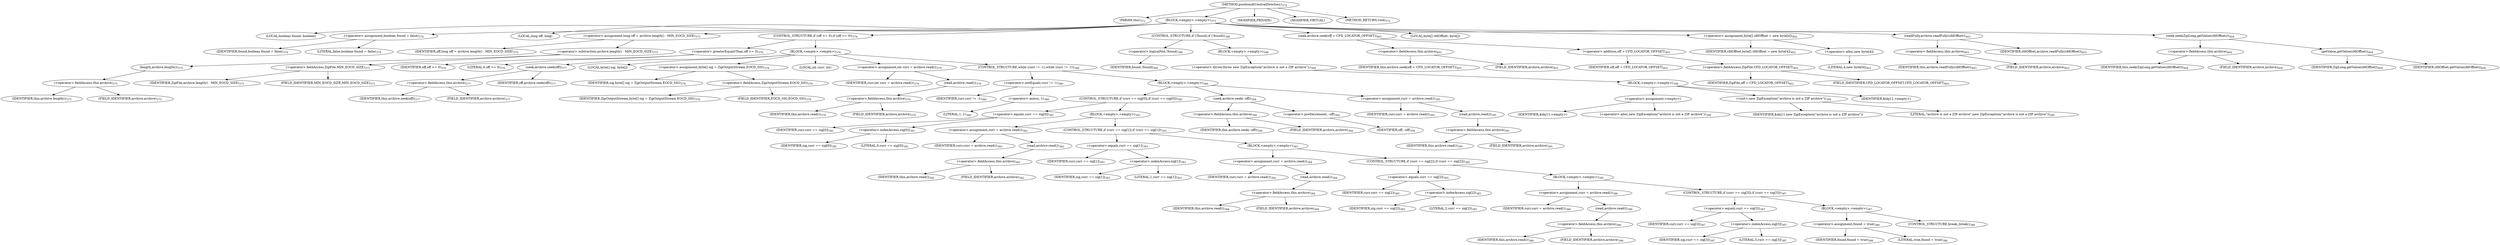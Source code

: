 digraph "positionAtCentralDirectory" {  
"618" [label = <(METHOD,positionAtCentralDirectory)<SUB>372</SUB>> ]
"619" [label = <(PARAM,this)<SUB>372</SUB>> ]
"620" [label = <(BLOCK,&lt;empty&gt;,&lt;empty&gt;)<SUB>373</SUB>> ]
"621" [label = <(LOCAL,boolean found: boolean)> ]
"622" [label = <(&lt;operator&gt;.assignment,boolean found = false)<SUB>374</SUB>> ]
"623" [label = <(IDENTIFIER,found,boolean found = false)<SUB>374</SUB>> ]
"624" [label = <(LITERAL,false,boolean found = false)<SUB>374</SUB>> ]
"625" [label = <(LOCAL,long off: long)> ]
"626" [label = <(&lt;operator&gt;.assignment,long off = archive.length() - MIN_EOCD_SIZE)<SUB>375</SUB>> ]
"627" [label = <(IDENTIFIER,off,long off = archive.length() - MIN_EOCD_SIZE)<SUB>375</SUB>> ]
"628" [label = <(&lt;operator&gt;.subtraction,archive.length() - MIN_EOCD_SIZE)<SUB>375</SUB>> ]
"629" [label = <(length,archive.length())<SUB>375</SUB>> ]
"630" [label = <(&lt;operator&gt;.fieldAccess,this.archive)<SUB>375</SUB>> ]
"631" [label = <(IDENTIFIER,this,archive.length())<SUB>375</SUB>> ]
"632" [label = <(FIELD_IDENTIFIER,archive,archive)<SUB>375</SUB>> ]
"633" [label = <(&lt;operator&gt;.fieldAccess,ZipFile.MIN_EOCD_SIZE)<SUB>375</SUB>> ]
"634" [label = <(IDENTIFIER,ZipFile,archive.length() - MIN_EOCD_SIZE)<SUB>375</SUB>> ]
"635" [label = <(FIELD_IDENTIFIER,MIN_EOCD_SIZE,MIN_EOCD_SIZE)<SUB>375</SUB>> ]
"636" [label = <(CONTROL_STRUCTURE,if (off &gt;= 0),if (off &gt;= 0))<SUB>376</SUB>> ]
"637" [label = <(&lt;operator&gt;.greaterEqualsThan,off &gt;= 0)<SUB>376</SUB>> ]
"638" [label = <(IDENTIFIER,off,off &gt;= 0)<SUB>376</SUB>> ]
"639" [label = <(LITERAL,0,off &gt;= 0)<SUB>376</SUB>> ]
"640" [label = <(BLOCK,&lt;empty&gt;,&lt;empty&gt;)<SUB>376</SUB>> ]
"641" [label = <(seek,archive.seek(off))<SUB>377</SUB>> ]
"642" [label = <(&lt;operator&gt;.fieldAccess,this.archive)<SUB>377</SUB>> ]
"643" [label = <(IDENTIFIER,this,archive.seek(off))<SUB>377</SUB>> ]
"644" [label = <(FIELD_IDENTIFIER,archive,archive)<SUB>377</SUB>> ]
"645" [label = <(IDENTIFIER,off,archive.seek(off))<SUB>377</SUB>> ]
"646" [label = <(LOCAL,byte[] sig: byte[])> ]
"647" [label = <(&lt;operator&gt;.assignment,byte[] sig = ZipOutputStream.EOCD_SIG)<SUB>378</SUB>> ]
"648" [label = <(IDENTIFIER,sig,byte[] sig = ZipOutputStream.EOCD_SIG)<SUB>378</SUB>> ]
"649" [label = <(&lt;operator&gt;.fieldAccess,ZipOutputStream.EOCD_SIG)<SUB>378</SUB>> ]
"650" [label = <(IDENTIFIER,ZipOutputStream,byte[] sig = ZipOutputStream.EOCD_SIG)<SUB>378</SUB>> ]
"651" [label = <(FIELD_IDENTIFIER,EOCD_SIG,EOCD_SIG)<SUB>378</SUB>> ]
"652" [label = <(LOCAL,int curr: int)> ]
"653" [label = <(&lt;operator&gt;.assignment,int curr = archive.read())<SUB>379</SUB>> ]
"654" [label = <(IDENTIFIER,curr,int curr = archive.read())<SUB>379</SUB>> ]
"655" [label = <(read,archive.read())<SUB>379</SUB>> ]
"656" [label = <(&lt;operator&gt;.fieldAccess,this.archive)<SUB>379</SUB>> ]
"657" [label = <(IDENTIFIER,this,archive.read())<SUB>379</SUB>> ]
"658" [label = <(FIELD_IDENTIFIER,archive,archive)<SUB>379</SUB>> ]
"659" [label = <(CONTROL_STRUCTURE,while (curr != -1),while (curr != -1))<SUB>380</SUB>> ]
"660" [label = <(&lt;operator&gt;.notEquals,curr != -1)<SUB>380</SUB>> ]
"661" [label = <(IDENTIFIER,curr,curr != -1)<SUB>380</SUB>> ]
"662" [label = <(&lt;operator&gt;.minus,-1)<SUB>380</SUB>> ]
"663" [label = <(LITERAL,1,-1)<SUB>380</SUB>> ]
"664" [label = <(BLOCK,&lt;empty&gt;,&lt;empty&gt;)<SUB>380</SUB>> ]
"665" [label = <(CONTROL_STRUCTURE,if (curr == sig[0]),if (curr == sig[0]))<SUB>381</SUB>> ]
"666" [label = <(&lt;operator&gt;.equals,curr == sig[0])<SUB>381</SUB>> ]
"667" [label = <(IDENTIFIER,curr,curr == sig[0])<SUB>381</SUB>> ]
"668" [label = <(&lt;operator&gt;.indexAccess,sig[0])<SUB>381</SUB>> ]
"669" [label = <(IDENTIFIER,sig,curr == sig[0])<SUB>381</SUB>> ]
"670" [label = <(LITERAL,0,curr == sig[0])<SUB>381</SUB>> ]
"671" [label = <(BLOCK,&lt;empty&gt;,&lt;empty&gt;)<SUB>381</SUB>> ]
"672" [label = <(&lt;operator&gt;.assignment,curr = archive.read())<SUB>382</SUB>> ]
"673" [label = <(IDENTIFIER,curr,curr = archive.read())<SUB>382</SUB>> ]
"674" [label = <(read,archive.read())<SUB>382</SUB>> ]
"675" [label = <(&lt;operator&gt;.fieldAccess,this.archive)<SUB>382</SUB>> ]
"676" [label = <(IDENTIFIER,this,archive.read())<SUB>382</SUB>> ]
"677" [label = <(FIELD_IDENTIFIER,archive,archive)<SUB>382</SUB>> ]
"678" [label = <(CONTROL_STRUCTURE,if (curr == sig[1]),if (curr == sig[1]))<SUB>383</SUB>> ]
"679" [label = <(&lt;operator&gt;.equals,curr == sig[1])<SUB>383</SUB>> ]
"680" [label = <(IDENTIFIER,curr,curr == sig[1])<SUB>383</SUB>> ]
"681" [label = <(&lt;operator&gt;.indexAccess,sig[1])<SUB>383</SUB>> ]
"682" [label = <(IDENTIFIER,sig,curr == sig[1])<SUB>383</SUB>> ]
"683" [label = <(LITERAL,1,curr == sig[1])<SUB>383</SUB>> ]
"684" [label = <(BLOCK,&lt;empty&gt;,&lt;empty&gt;)<SUB>383</SUB>> ]
"685" [label = <(&lt;operator&gt;.assignment,curr = archive.read())<SUB>384</SUB>> ]
"686" [label = <(IDENTIFIER,curr,curr = archive.read())<SUB>384</SUB>> ]
"687" [label = <(read,archive.read())<SUB>384</SUB>> ]
"688" [label = <(&lt;operator&gt;.fieldAccess,this.archive)<SUB>384</SUB>> ]
"689" [label = <(IDENTIFIER,this,archive.read())<SUB>384</SUB>> ]
"690" [label = <(FIELD_IDENTIFIER,archive,archive)<SUB>384</SUB>> ]
"691" [label = <(CONTROL_STRUCTURE,if (curr == sig[2]),if (curr == sig[2]))<SUB>385</SUB>> ]
"692" [label = <(&lt;operator&gt;.equals,curr == sig[2])<SUB>385</SUB>> ]
"693" [label = <(IDENTIFIER,curr,curr == sig[2])<SUB>385</SUB>> ]
"694" [label = <(&lt;operator&gt;.indexAccess,sig[2])<SUB>385</SUB>> ]
"695" [label = <(IDENTIFIER,sig,curr == sig[2])<SUB>385</SUB>> ]
"696" [label = <(LITERAL,2,curr == sig[2])<SUB>385</SUB>> ]
"697" [label = <(BLOCK,&lt;empty&gt;,&lt;empty&gt;)<SUB>385</SUB>> ]
"698" [label = <(&lt;operator&gt;.assignment,curr = archive.read())<SUB>386</SUB>> ]
"699" [label = <(IDENTIFIER,curr,curr = archive.read())<SUB>386</SUB>> ]
"700" [label = <(read,archive.read())<SUB>386</SUB>> ]
"701" [label = <(&lt;operator&gt;.fieldAccess,this.archive)<SUB>386</SUB>> ]
"702" [label = <(IDENTIFIER,this,archive.read())<SUB>386</SUB>> ]
"703" [label = <(FIELD_IDENTIFIER,archive,archive)<SUB>386</SUB>> ]
"704" [label = <(CONTROL_STRUCTURE,if (curr == sig[3]),if (curr == sig[3]))<SUB>387</SUB>> ]
"705" [label = <(&lt;operator&gt;.equals,curr == sig[3])<SUB>387</SUB>> ]
"706" [label = <(IDENTIFIER,curr,curr == sig[3])<SUB>387</SUB>> ]
"707" [label = <(&lt;operator&gt;.indexAccess,sig[3])<SUB>387</SUB>> ]
"708" [label = <(IDENTIFIER,sig,curr == sig[3])<SUB>387</SUB>> ]
"709" [label = <(LITERAL,3,curr == sig[3])<SUB>387</SUB>> ]
"710" [label = <(BLOCK,&lt;empty&gt;,&lt;empty&gt;)<SUB>387</SUB>> ]
"711" [label = <(&lt;operator&gt;.assignment,found = true)<SUB>388</SUB>> ]
"712" [label = <(IDENTIFIER,found,found = true)<SUB>388</SUB>> ]
"713" [label = <(LITERAL,true,found = true)<SUB>388</SUB>> ]
"714" [label = <(CONTROL_STRUCTURE,break;,break;)<SUB>389</SUB>> ]
"715" [label = <(seek,archive.seek(--off))<SUB>394</SUB>> ]
"716" [label = <(&lt;operator&gt;.fieldAccess,this.archive)<SUB>394</SUB>> ]
"717" [label = <(IDENTIFIER,this,archive.seek(--off))<SUB>394</SUB>> ]
"718" [label = <(FIELD_IDENTIFIER,archive,archive)<SUB>394</SUB>> ]
"719" [label = <(&lt;operator&gt;.preDecrement,--off)<SUB>394</SUB>> ]
"720" [label = <(IDENTIFIER,off,--off)<SUB>394</SUB>> ]
"721" [label = <(&lt;operator&gt;.assignment,curr = archive.read())<SUB>395</SUB>> ]
"722" [label = <(IDENTIFIER,curr,curr = archive.read())<SUB>395</SUB>> ]
"723" [label = <(read,archive.read())<SUB>395</SUB>> ]
"724" [label = <(&lt;operator&gt;.fieldAccess,this.archive)<SUB>395</SUB>> ]
"725" [label = <(IDENTIFIER,this,archive.read())<SUB>395</SUB>> ]
"726" [label = <(FIELD_IDENTIFIER,archive,archive)<SUB>395</SUB>> ]
"727" [label = <(CONTROL_STRUCTURE,if (!found),if (!found))<SUB>398</SUB>> ]
"728" [label = <(&lt;operator&gt;.logicalNot,!found)<SUB>398</SUB>> ]
"729" [label = <(IDENTIFIER,found,!found)<SUB>398</SUB>> ]
"730" [label = <(BLOCK,&lt;empty&gt;,&lt;empty&gt;)<SUB>398</SUB>> ]
"731" [label = <(&lt;operator&gt;.throw,throw new ZipException(&quot;archive is not a ZIP archive&quot;);)<SUB>399</SUB>> ]
"732" [label = <(BLOCK,&lt;empty&gt;,&lt;empty&gt;)<SUB>399</SUB>> ]
"733" [label = <(&lt;operator&gt;.assignment,&lt;empty&gt;)> ]
"734" [label = <(IDENTIFIER,$obj11,&lt;empty&gt;)> ]
"735" [label = <(&lt;operator&gt;.alloc,new ZipException(&quot;archive is not a ZIP archive&quot;))<SUB>399</SUB>> ]
"736" [label = <(&lt;init&gt;,new ZipException(&quot;archive is not a ZIP archive&quot;))<SUB>399</SUB>> ]
"737" [label = <(IDENTIFIER,$obj11,new ZipException(&quot;archive is not a ZIP archive&quot;))> ]
"738" [label = <(LITERAL,&quot;archive is not a ZIP archive&quot;,new ZipException(&quot;archive is not a ZIP archive&quot;))<SUB>399</SUB>> ]
"739" [label = <(IDENTIFIER,$obj11,&lt;empty&gt;)> ]
"740" [label = <(seek,archive.seek(off + CFD_LOCATOR_OFFSET))<SUB>401</SUB>> ]
"741" [label = <(&lt;operator&gt;.fieldAccess,this.archive)<SUB>401</SUB>> ]
"742" [label = <(IDENTIFIER,this,archive.seek(off + CFD_LOCATOR_OFFSET))<SUB>401</SUB>> ]
"743" [label = <(FIELD_IDENTIFIER,archive,archive)<SUB>401</SUB>> ]
"744" [label = <(&lt;operator&gt;.addition,off + CFD_LOCATOR_OFFSET)<SUB>401</SUB>> ]
"745" [label = <(IDENTIFIER,off,off + CFD_LOCATOR_OFFSET)<SUB>401</SUB>> ]
"746" [label = <(&lt;operator&gt;.fieldAccess,ZipFile.CFD_LOCATOR_OFFSET)<SUB>401</SUB>> ]
"747" [label = <(IDENTIFIER,ZipFile,off + CFD_LOCATOR_OFFSET)<SUB>401</SUB>> ]
"748" [label = <(FIELD_IDENTIFIER,CFD_LOCATOR_OFFSET,CFD_LOCATOR_OFFSET)<SUB>401</SUB>> ]
"749" [label = <(LOCAL,byte[] cfdOffset: byte[])> ]
"750" [label = <(&lt;operator&gt;.assignment,byte[] cfdOffset = new byte[4])<SUB>402</SUB>> ]
"751" [label = <(IDENTIFIER,cfdOffset,byte[] cfdOffset = new byte[4])<SUB>402</SUB>> ]
"752" [label = <(&lt;operator&gt;.alloc,new byte[4])> ]
"753" [label = <(LITERAL,4,new byte[4])<SUB>402</SUB>> ]
"754" [label = <(readFully,archive.readFully(cfdOffset))<SUB>403</SUB>> ]
"755" [label = <(&lt;operator&gt;.fieldAccess,this.archive)<SUB>403</SUB>> ]
"756" [label = <(IDENTIFIER,this,archive.readFully(cfdOffset))<SUB>403</SUB>> ]
"757" [label = <(FIELD_IDENTIFIER,archive,archive)<SUB>403</SUB>> ]
"758" [label = <(IDENTIFIER,cfdOffset,archive.readFully(cfdOffset))<SUB>403</SUB>> ]
"759" [label = <(seek,seek(ZipLong.getValue(cfdOffset)))<SUB>404</SUB>> ]
"760" [label = <(&lt;operator&gt;.fieldAccess,this.archive)<SUB>404</SUB>> ]
"761" [label = <(IDENTIFIER,this,seek(ZipLong.getValue(cfdOffset)))<SUB>404</SUB>> ]
"762" [label = <(FIELD_IDENTIFIER,archive,archive)<SUB>404</SUB>> ]
"763" [label = <(getValue,getValue(cfdOffset))<SUB>404</SUB>> ]
"764" [label = <(IDENTIFIER,ZipLong,getValue(cfdOffset))<SUB>404</SUB>> ]
"765" [label = <(IDENTIFIER,cfdOffset,getValue(cfdOffset))<SUB>404</SUB>> ]
"766" [label = <(MODIFIER,PRIVATE)> ]
"767" [label = <(MODIFIER,VIRTUAL)> ]
"768" [label = <(METHOD_RETURN,void)<SUB>372</SUB>> ]
  "618" -> "619" 
  "618" -> "620" 
  "618" -> "766" 
  "618" -> "767" 
  "618" -> "768" 
  "620" -> "621" 
  "620" -> "622" 
  "620" -> "625" 
  "620" -> "626" 
  "620" -> "636" 
  "620" -> "727" 
  "620" -> "740" 
  "620" -> "749" 
  "620" -> "750" 
  "620" -> "754" 
  "620" -> "759" 
  "622" -> "623" 
  "622" -> "624" 
  "626" -> "627" 
  "626" -> "628" 
  "628" -> "629" 
  "628" -> "633" 
  "629" -> "630" 
  "630" -> "631" 
  "630" -> "632" 
  "633" -> "634" 
  "633" -> "635" 
  "636" -> "637" 
  "636" -> "640" 
  "637" -> "638" 
  "637" -> "639" 
  "640" -> "641" 
  "640" -> "646" 
  "640" -> "647" 
  "640" -> "652" 
  "640" -> "653" 
  "640" -> "659" 
  "641" -> "642" 
  "641" -> "645" 
  "642" -> "643" 
  "642" -> "644" 
  "647" -> "648" 
  "647" -> "649" 
  "649" -> "650" 
  "649" -> "651" 
  "653" -> "654" 
  "653" -> "655" 
  "655" -> "656" 
  "656" -> "657" 
  "656" -> "658" 
  "659" -> "660" 
  "659" -> "664" 
  "660" -> "661" 
  "660" -> "662" 
  "662" -> "663" 
  "664" -> "665" 
  "664" -> "715" 
  "664" -> "721" 
  "665" -> "666" 
  "665" -> "671" 
  "666" -> "667" 
  "666" -> "668" 
  "668" -> "669" 
  "668" -> "670" 
  "671" -> "672" 
  "671" -> "678" 
  "672" -> "673" 
  "672" -> "674" 
  "674" -> "675" 
  "675" -> "676" 
  "675" -> "677" 
  "678" -> "679" 
  "678" -> "684" 
  "679" -> "680" 
  "679" -> "681" 
  "681" -> "682" 
  "681" -> "683" 
  "684" -> "685" 
  "684" -> "691" 
  "685" -> "686" 
  "685" -> "687" 
  "687" -> "688" 
  "688" -> "689" 
  "688" -> "690" 
  "691" -> "692" 
  "691" -> "697" 
  "692" -> "693" 
  "692" -> "694" 
  "694" -> "695" 
  "694" -> "696" 
  "697" -> "698" 
  "697" -> "704" 
  "698" -> "699" 
  "698" -> "700" 
  "700" -> "701" 
  "701" -> "702" 
  "701" -> "703" 
  "704" -> "705" 
  "704" -> "710" 
  "705" -> "706" 
  "705" -> "707" 
  "707" -> "708" 
  "707" -> "709" 
  "710" -> "711" 
  "710" -> "714" 
  "711" -> "712" 
  "711" -> "713" 
  "715" -> "716" 
  "715" -> "719" 
  "716" -> "717" 
  "716" -> "718" 
  "719" -> "720" 
  "721" -> "722" 
  "721" -> "723" 
  "723" -> "724" 
  "724" -> "725" 
  "724" -> "726" 
  "727" -> "728" 
  "727" -> "730" 
  "728" -> "729" 
  "730" -> "731" 
  "731" -> "732" 
  "732" -> "733" 
  "732" -> "736" 
  "732" -> "739" 
  "733" -> "734" 
  "733" -> "735" 
  "736" -> "737" 
  "736" -> "738" 
  "740" -> "741" 
  "740" -> "744" 
  "741" -> "742" 
  "741" -> "743" 
  "744" -> "745" 
  "744" -> "746" 
  "746" -> "747" 
  "746" -> "748" 
  "750" -> "751" 
  "750" -> "752" 
  "752" -> "753" 
  "754" -> "755" 
  "754" -> "758" 
  "755" -> "756" 
  "755" -> "757" 
  "759" -> "760" 
  "759" -> "763" 
  "760" -> "761" 
  "760" -> "762" 
  "763" -> "764" 
  "763" -> "765" 
}
